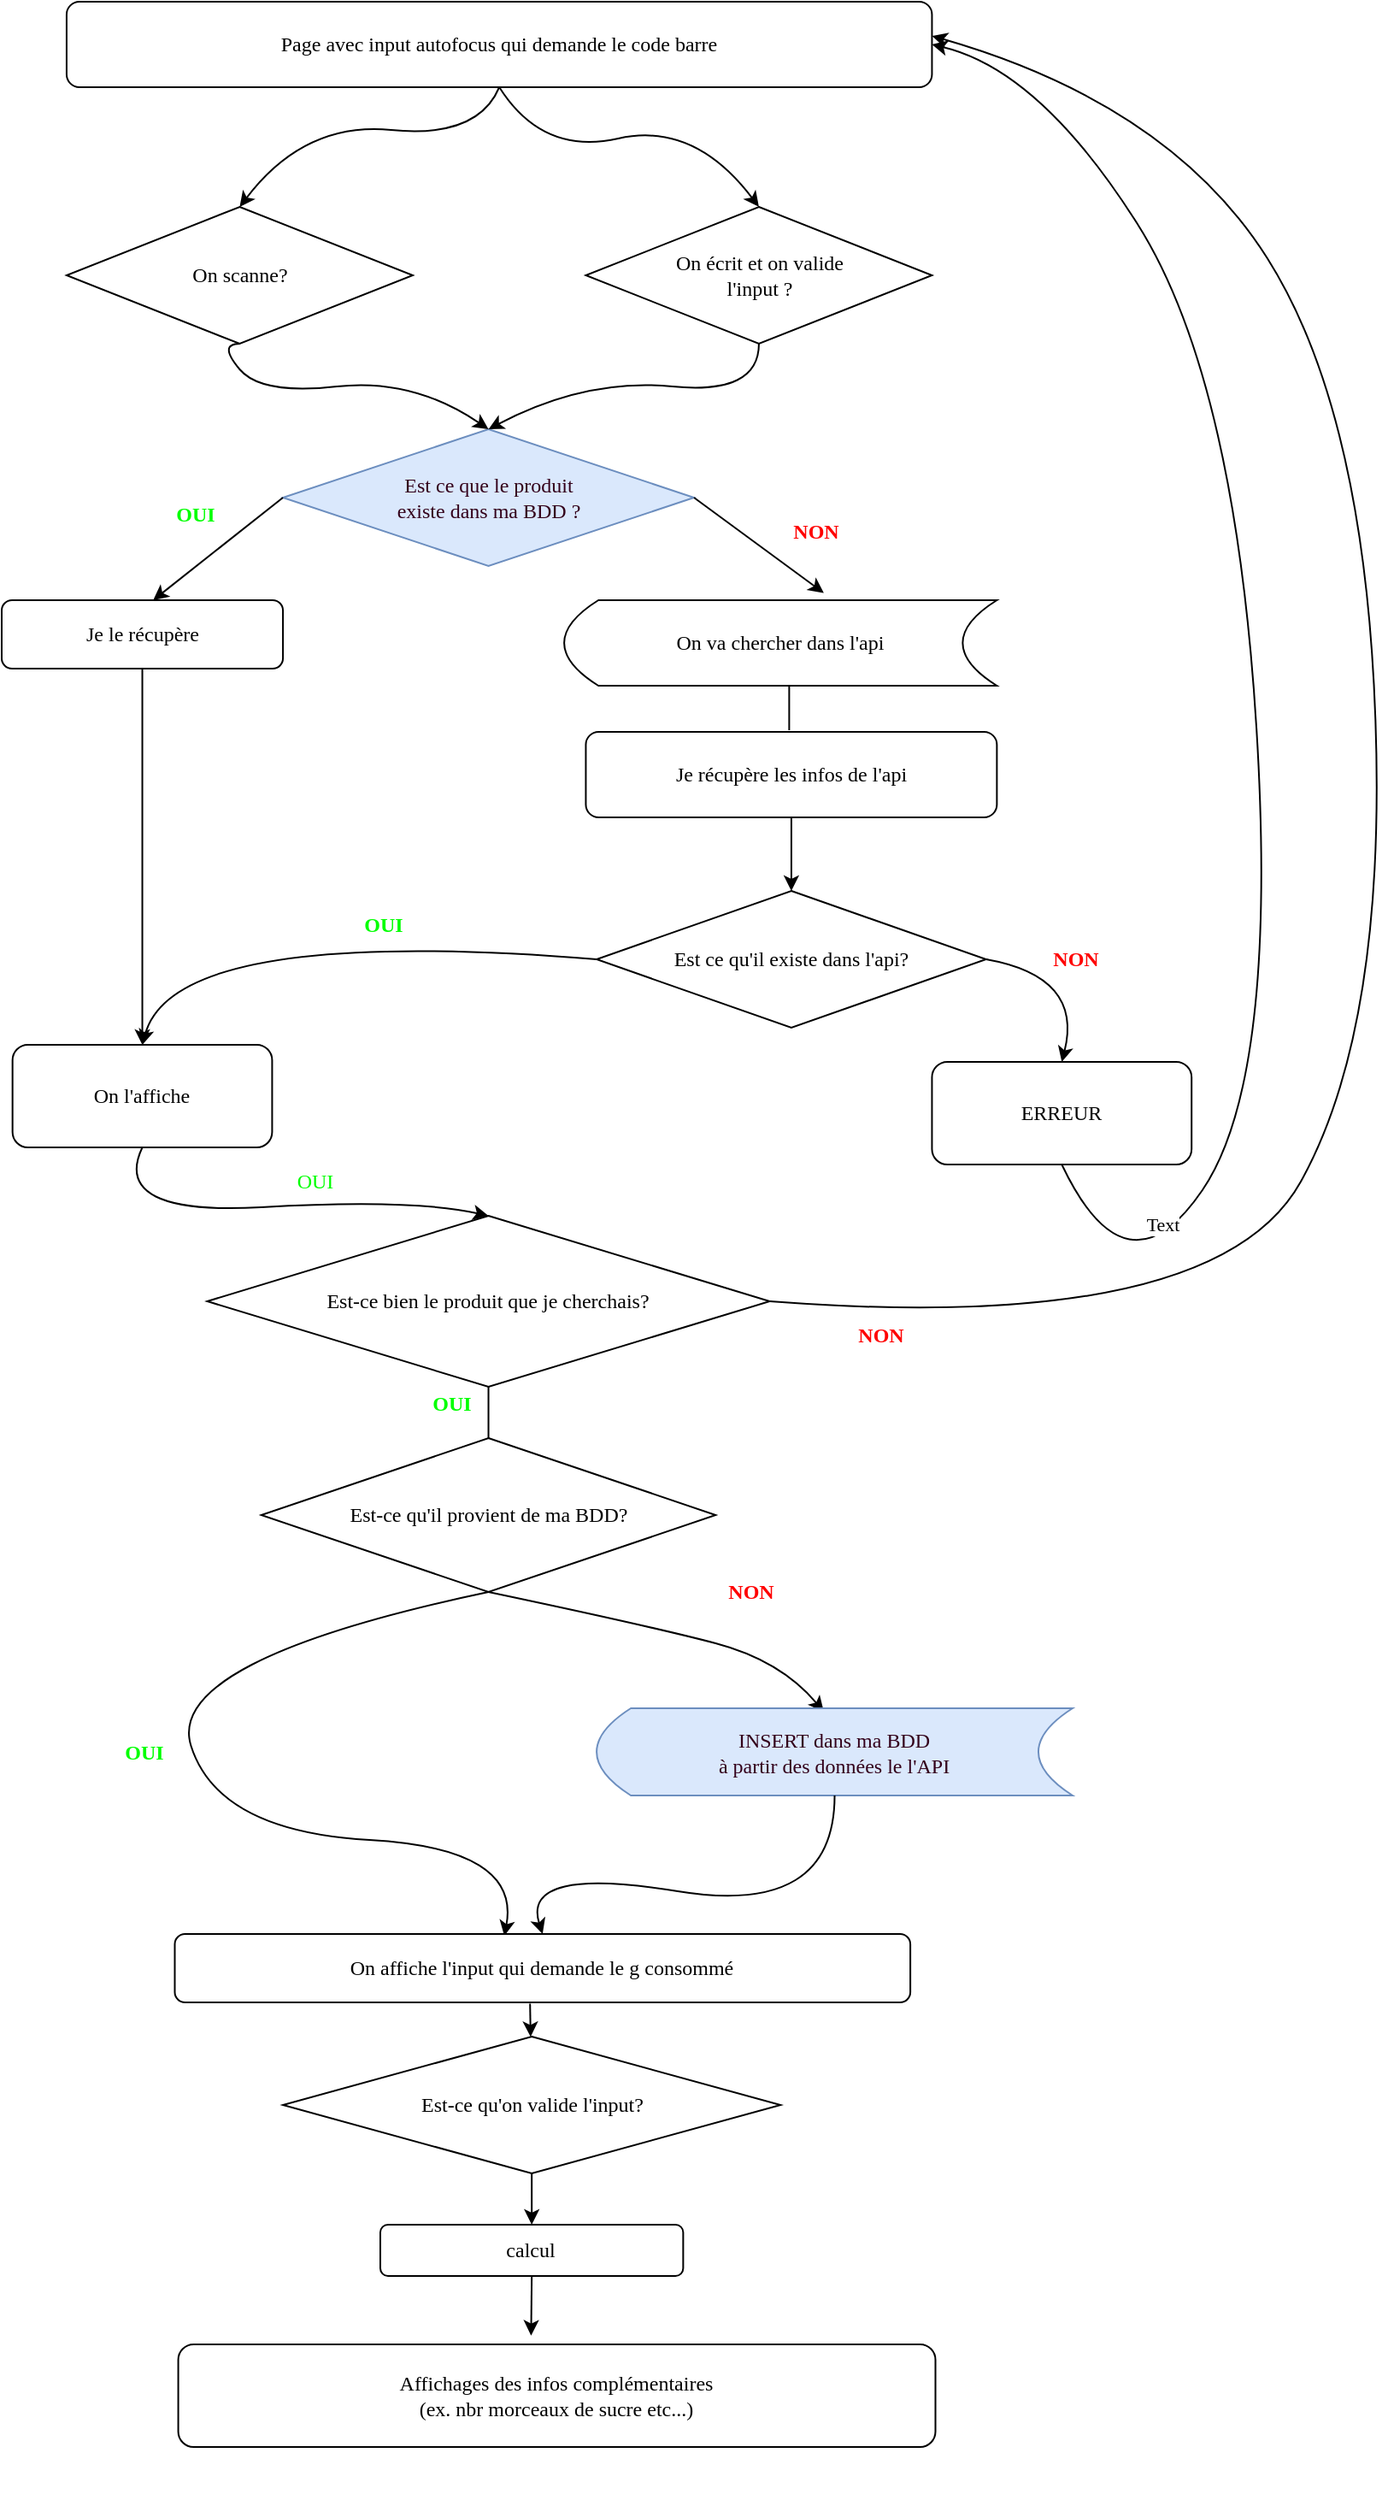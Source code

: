 <mxfile>
    <diagram id="EonVoYQzHnaUagWONWEb" name="Page-1">
        <mxGraphModel dx="777" dy="430" grid="1" gridSize="10" guides="1" tooltips="1" connect="1" arrows="1" fold="1" page="1" pageScale="1" pageWidth="827" pageHeight="1169" math="0" shadow="0">
            <root>
                <mxCell id="0"/>
                <mxCell id="1" parent="0"/>
                <mxCell id="74" value="" style="group;labelBackgroundColor=none;" vertex="1" connectable="0" parent="1">
                    <mxGeometry width="810" height="1460" as="geometry"/>
                </mxCell>
                <mxCell id="46" value="&lt;font color=&quot;#ff0000&quot;&gt;NON&lt;/font&gt;" style="text;html=1;align=center;verticalAlign=middle;resizable=0;points=[];autosize=1;fontFamily=Comic Sans MS;fontStyle=1" vertex="1" parent="74">
                    <mxGeometry x="607.5" y="550" width="40" height="20" as="geometry"/>
                </mxCell>
                <mxCell id="4" value="Page avec input autofocus qui demande le code barre" style="rounded=1;whiteSpace=wrap;html=1;fontFamily=Comic Sans MS;" vertex="1" parent="74">
                    <mxGeometry x="37.969" width="506.25" height="50" as="geometry"/>
                </mxCell>
                <mxCell id="5" value="On scanne?" style="rhombus;whiteSpace=wrap;html=1;fontFamily=Comic Sans MS;" vertex="1" parent="74">
                    <mxGeometry x="37.969" y="120" width="202.5" height="80" as="geometry"/>
                </mxCell>
                <mxCell id="6" value="On écrit et on valide&lt;br&gt;l'input ?" style="rhombus;whiteSpace=wrap;html=1;fontFamily=Comic Sans MS;" vertex="1" parent="74">
                    <mxGeometry x="341.719" y="120" width="202.5" height="80" as="geometry"/>
                </mxCell>
                <mxCell id="14" value="Est ce que le produit&lt;br&gt;existe dans ma BDD ?" style="rhombus;whiteSpace=wrap;html=1;fontFamily=Comic Sans MS;fillColor=#dae8fc;strokeColor=#6c8ebf;fontColor=#33001A;" vertex="1" parent="74">
                    <mxGeometry x="164.531" y="250" width="240.469" height="80" as="geometry"/>
                </mxCell>
                <mxCell id="17" value="On va chercher dans l'api" style="shape=dataStorage;whiteSpace=wrap;html=1;fixedSize=1;fontFamily=Comic Sans MS;" vertex="1" parent="74">
                    <mxGeometry x="329.062" y="350" width="253.125" height="50" as="geometry"/>
                </mxCell>
                <mxCell id="20" value="" style="endArrow=classic;html=1;exitX=1;exitY=0.5;exitDx=0;exitDy=0;entryX=0.6;entryY=-0.084;entryDx=0;entryDy=0;entryPerimeter=0;fontFamily=Comic Sans MS;" edge="1" parent="74" source="14" target="17">
                    <mxGeometry width="63.281" height="50" as="geometry">
                        <mxPoint x="240.469" y="430" as="sourcePoint"/>
                        <mxPoint x="506.25" y="350" as="targetPoint"/>
                    </mxGeometry>
                </mxCell>
                <mxCell id="21" value="Je récupère les infos de l'api" style="rounded=1;whiteSpace=wrap;html=1;fontFamily=Comic Sans MS;" vertex="1" parent="74">
                    <mxGeometry x="341.719" y="427" width="240.469" height="50" as="geometry"/>
                </mxCell>
                <mxCell id="23" value="" style="endArrow=none;html=1;entryX=0.5;entryY=1;entryDx=0;entryDy=0;fontFamily=Comic Sans MS;" edge="1" parent="74">
                    <mxGeometry width="63.281" height="50" as="geometry">
                        <mxPoint x="460.688" y="426" as="sourcePoint"/>
                        <mxPoint x="460.688" y="400" as="targetPoint"/>
                        <Array as="points">
                            <mxPoint x="460.688" y="410"/>
                        </Array>
                    </mxGeometry>
                </mxCell>
                <mxCell id="25" value="" style="curved=1;endArrow=classic;html=1;exitX=0.5;exitY=1;exitDx=0;exitDy=0;entryX=0.5;entryY=0;entryDx=0;entryDy=0;fontFamily=Comic Sans MS;" edge="1" parent="74" source="5" target="14">
                    <mxGeometry width="63.281" height="50" as="geometry">
                        <mxPoint x="234.141" y="230" as="sourcePoint"/>
                        <mxPoint x="297.422" y="180" as="targetPoint"/>
                        <Array as="points">
                            <mxPoint x="126.563" y="200"/>
                            <mxPoint x="151.875" y="230"/>
                            <mxPoint x="240.469" y="220"/>
                        </Array>
                    </mxGeometry>
                </mxCell>
                <mxCell id="27" value="" style="curved=1;endArrow=classic;html=1;exitX=0.5;exitY=1;exitDx=0;exitDy=0;entryX=0.5;entryY=0;entryDx=0;entryDy=0;fontFamily=Comic Sans MS;" edge="1" parent="74" source="6" target="14">
                    <mxGeometry width="63.281" height="50" as="geometry">
                        <mxPoint x="258.188" y="180" as="sourcePoint"/>
                        <mxPoint x="291.094" y="240" as="targetPoint"/>
                        <Array as="points">
                            <mxPoint x="442.969" y="230"/>
                            <mxPoint x="341.719" y="220"/>
                        </Array>
                    </mxGeometry>
                </mxCell>
                <mxCell id="28" value="" style="curved=1;endArrow=classic;html=1;fontFamily=Comic Sans MS;" edge="1" parent="74">
                    <mxGeometry width="63.281" height="50" as="geometry">
                        <mxPoint x="291.094" y="50" as="sourcePoint"/>
                        <mxPoint x="139.219" y="120" as="targetPoint"/>
                        <Array as="points">
                            <mxPoint x="278.438" y="80"/>
                            <mxPoint x="177.188" y="70"/>
                        </Array>
                    </mxGeometry>
                </mxCell>
                <mxCell id="29" value="" style="curved=1;endArrow=classic;html=1;entryX=0.5;entryY=0;entryDx=0;entryDy=0;fontFamily=Comic Sans MS;" edge="1" parent="74" target="6">
                    <mxGeometry width="63.281" height="50" as="geometry">
                        <mxPoint x="291.094" y="50" as="sourcePoint"/>
                        <mxPoint x="455.625" y="120" as="targetPoint"/>
                        <Array as="points">
                            <mxPoint x="316.406" y="90"/>
                            <mxPoint x="405" y="70"/>
                        </Array>
                    </mxGeometry>
                </mxCell>
                <mxCell id="30" value="&lt;font color=&quot;#ff0000&quot;&gt;NON&lt;/font&gt;" style="text;html=1;align=center;verticalAlign=middle;resizable=0;points=[];autosize=1;fontFamily=Comic Sans MS;fontStyle=1" vertex="1" parent="74">
                    <mxGeometry x="455.625" y="300" width="40" height="20" as="geometry"/>
                </mxCell>
                <mxCell id="31" value="" style="endArrow=classic;html=1;exitX=0;exitY=0.5;exitDx=0;exitDy=0;fontFamily=Comic Sans MS;" edge="1" parent="74" source="14">
                    <mxGeometry width="63.281" height="50" as="geometry">
                        <mxPoint x="303.75" y="380" as="sourcePoint"/>
                        <mxPoint x="88.594" y="350" as="targetPoint"/>
                    </mxGeometry>
                </mxCell>
                <mxCell id="32" value="Je le récupère" style="rounded=1;whiteSpace=wrap;html=1;fontFamily=Comic Sans MS;" vertex="1" parent="74">
                    <mxGeometry y="350" width="164.531" height="40" as="geometry"/>
                </mxCell>
                <mxCell id="33" value="" style="endArrow=classic;html=1;exitX=0.5;exitY=1;exitDx=0;exitDy=0;fontFamily=Comic Sans MS;" edge="1" parent="74" source="32" target="34">
                    <mxGeometry width="63.281" height="50" as="geometry">
                        <mxPoint x="303.75" y="480" as="sourcePoint"/>
                        <mxPoint x="82.266" y="530" as="targetPoint"/>
                    </mxGeometry>
                </mxCell>
                <mxCell id="34" value="On l'affiche" style="rounded=1;whiteSpace=wrap;html=1;fontFamily=Comic Sans MS;" vertex="1" parent="74">
                    <mxGeometry x="6.328" y="610" width="151.875" height="60" as="geometry"/>
                </mxCell>
                <mxCell id="36" value="Est ce qu'il existe dans l'api?" style="rhombus;whiteSpace=wrap;html=1;fontFamily=Comic Sans MS;" vertex="1" parent="74">
                    <mxGeometry x="348.047" y="520" width="227.813" height="80" as="geometry"/>
                </mxCell>
                <mxCell id="37" value="" style="endArrow=classic;html=1;exitX=0.5;exitY=1;exitDx=0;exitDy=0;entryX=0.5;entryY=0;entryDx=0;entryDy=0;fontFamily=Comic Sans MS;" edge="1" parent="74" source="21" target="36">
                    <mxGeometry width="63.281" height="50" as="geometry">
                        <mxPoint x="303.75" y="420" as="sourcePoint"/>
                        <mxPoint x="367.031" y="370" as="targetPoint"/>
                    </mxGeometry>
                </mxCell>
                <mxCell id="38" value="" style="curved=1;endArrow=classic;html=1;entryX=1;entryY=0.5;entryDx=0;entryDy=0;exitX=0.5;exitY=1;exitDx=0;exitDy=0;fontFamily=Comic Sans MS;" edge="1" parent="74" source="39" target="4">
                    <mxGeometry width="63.281" height="50" as="geometry">
                        <mxPoint x="607.5" y="680" as="sourcePoint"/>
                        <mxPoint x="696.094" y="20" as="targetPoint"/>
                        <Array as="points">
                            <mxPoint x="658.125" y="760"/>
                            <mxPoint x="746.719" y="630"/>
                            <mxPoint x="721.406" y="220"/>
                            <mxPoint x="607.5" y="40"/>
                        </Array>
                    </mxGeometry>
                </mxCell>
                <mxCell id="41" value="Text" style="edgeLabel;html=1;align=center;verticalAlign=middle;resizable=0;points=[];fontFamily=Comic Sans MS;" vertex="1" connectable="0" parent="38">
                    <mxGeometry x="-0.706" y="9" relative="1" as="geometry">
                        <mxPoint as="offset"/>
                    </mxGeometry>
                </mxCell>
                <mxCell id="39" value="ERREUR" style="rounded=1;whiteSpace=wrap;html=1;fontFamily=Comic Sans MS;" vertex="1" parent="74">
                    <mxGeometry x="544.219" y="620" width="151.875" height="60" as="geometry"/>
                </mxCell>
                <mxCell id="44" value="" style="curved=1;endArrow=classic;html=1;entryX=0.5;entryY=0;entryDx=0;entryDy=0;exitX=1;exitY=0.5;exitDx=0;exitDy=0;fontFamily=Comic Sans MS;" edge="1" parent="74" source="36" target="39">
                    <mxGeometry width="63.281" height="50" as="geometry">
                        <mxPoint x="658.125" y="390" as="sourcePoint"/>
                        <mxPoint x="721.406" y="340" as="targetPoint"/>
                        <Array as="points">
                            <mxPoint x="632.812" y="570"/>
                        </Array>
                    </mxGeometry>
                </mxCell>
                <mxCell id="47" value="" style="curved=1;endArrow=classic;html=1;entryX=0.5;entryY=0;entryDx=0;entryDy=0;exitX=0;exitY=0.5;exitDx=0;exitDy=0;fontFamily=Comic Sans MS;" edge="1" parent="74" source="36" target="34">
                    <mxGeometry width="50" height="50" relative="1" as="geometry">
                        <mxPoint x="658.125" y="650" as="sourcePoint"/>
                        <mxPoint x="721.406" y="600" as="targetPoint"/>
                        <Array as="points">
                            <mxPoint x="101.25" y="540"/>
                        </Array>
                    </mxGeometry>
                </mxCell>
                <mxCell id="48" value="&lt;font color=&quot;#00ff00&quot;&gt;OUI&lt;/font&gt;" style="text;html=1;align=center;verticalAlign=middle;resizable=0;points=[];autosize=1;fontFamily=Comic Sans MS;fontStyle=1" vertex="1" parent="74">
                    <mxGeometry x="202.5" y="530" width="40" height="20" as="geometry"/>
                </mxCell>
                <mxCell id="49" value="Est-ce bien le produit que je cherchais?" style="rhombus;whiteSpace=wrap;html=1;fontFamily=Comic Sans MS;" vertex="1" parent="74">
                    <mxGeometry x="120.23" y="710" width="329.062" height="100" as="geometry"/>
                </mxCell>
                <mxCell id="52" value="" style="curved=1;endArrow=classic;html=1;exitX=0.5;exitY=1;exitDx=0;exitDy=0;entryX=0.5;entryY=0;entryDx=0;entryDy=0;fontFamily=Comic Sans MS;" edge="1" parent="74" source="34" target="49">
                    <mxGeometry width="50" height="50" relative="1" as="geometry">
                        <mxPoint x="253.125" y="674" as="sourcePoint"/>
                        <mxPoint x="316.406" y="624" as="targetPoint"/>
                        <Array as="points">
                            <mxPoint x="63.281" y="710"/>
                            <mxPoint x="240.469" y="700"/>
                        </Array>
                    </mxGeometry>
                </mxCell>
                <mxCell id="53" value="" style="curved=1;endArrow=classic;html=1;exitX=1;exitY=0.5;exitDx=0;exitDy=0;fontFamily=Comic Sans MS;labelBorderColor=#FFCCE6;" edge="1" parent="74" source="49">
                    <mxGeometry width="50" height="50" relative="1" as="geometry">
                        <mxPoint x="253.125" y="770" as="sourcePoint"/>
                        <mxPoint x="544.219" y="20" as="targetPoint"/>
                        <Array as="points">
                            <mxPoint x="710" y="780"/>
                            <mxPoint x="810" y="600"/>
                            <mxPoint x="797.344" y="240"/>
                            <mxPoint x="683.438" y="60"/>
                        </Array>
                    </mxGeometry>
                </mxCell>
                <mxCell id="54" value="&lt;font color=&quot;#ff0000&quot;&gt;NON&lt;/font&gt;" style="text;html=1;align=center;verticalAlign=middle;resizable=0;points=[];autosize=1;fontFamily=Comic Sans MS;fontStyle=1" vertex="1" parent="74">
                    <mxGeometry x="493.594" y="770" width="40" height="20" as="geometry"/>
                </mxCell>
                <mxCell id="56" value="Est-ce qu'il provient de ma BDD?" style="rhombus;whiteSpace=wrap;html=1;fontFamily=Comic Sans MS;" vertex="1" parent="74">
                    <mxGeometry x="151.871" y="840" width="265.781" height="90" as="geometry"/>
                </mxCell>
                <mxCell id="57" value="" style="endArrow=none;html=1;exitX=0.5;exitY=0;exitDx=0;exitDy=0;entryX=0.5;entryY=1;entryDx=0;entryDy=0;fontFamily=Comic Sans MS;" edge="1" parent="74" source="56" target="49">
                    <mxGeometry width="50" height="50" relative="1" as="geometry">
                        <mxPoint x="392.344" y="830" as="sourcePoint"/>
                        <mxPoint x="455.625" y="780" as="targetPoint"/>
                    </mxGeometry>
                </mxCell>
                <mxCell id="60" value="" style="curved=1;endArrow=classic;html=1;exitX=0.5;exitY=1;exitDx=0;exitDy=0;entryX=0.448;entryY=0.028;entryDx=0;entryDy=0;entryPerimeter=0;fontFamily=Comic Sans MS;" edge="1" parent="74" source="56" target="65">
                    <mxGeometry width="50" height="50" relative="1" as="geometry">
                        <mxPoint x="94.922" y="1020" as="sourcePoint"/>
                        <mxPoint x="37.969" y="1100" as="targetPoint"/>
                        <Array as="points">
                            <mxPoint x="94.922" y="970"/>
                            <mxPoint x="126.563" y="1070"/>
                            <mxPoint x="303.75" y="1080"/>
                        </Array>
                    </mxGeometry>
                </mxCell>
                <mxCell id="62" value="" style="curved=1;endArrow=classic;html=1;exitX=0.5;exitY=1;exitDx=0;exitDy=0;fontFamily=Comic Sans MS;" edge="1" parent="74" source="56">
                    <mxGeometry width="50" height="50" relative="1" as="geometry">
                        <mxPoint x="417.656" y="1010" as="sourcePoint"/>
                        <mxPoint x="480.938" y="1000" as="targetPoint"/>
                        <Array as="points">
                            <mxPoint x="379.688" y="950"/>
                            <mxPoint x="455.625" y="970"/>
                        </Array>
                    </mxGeometry>
                </mxCell>
                <mxCell id="63" value="&lt;font color=&quot;#ff0000&quot;&gt;NON&lt;/font&gt;" style="text;html=1;align=center;verticalAlign=middle;resizable=0;points=[];autosize=1;fontFamily=Comic Sans MS;fontStyle=1" vertex="1" parent="74">
                    <mxGeometry x="417.656" y="920" width="40" height="20" as="geometry"/>
                </mxCell>
                <mxCell id="64" value="INSERT dans ma BDD&lt;br&gt;à partir des données le l'API" style="shape=dataStorage;whiteSpace=wrap;html=1;fixedSize=1;fontFamily=Comic Sans MS;fillColor=#dae8fc;strokeColor=#6c8ebf;fontColor=#33001A;" vertex="1" parent="74">
                    <mxGeometry x="348.047" y="998" width="278.438" height="51" as="geometry"/>
                </mxCell>
                <mxCell id="65" value="On affiche l'input qui demande le g consommé" style="rounded=1;whiteSpace=wrap;html=1;fontFamily=Comic Sans MS;" vertex="1" parent="74">
                    <mxGeometry x="101.25" y="1130" width="430.312" height="40" as="geometry"/>
                </mxCell>
                <mxCell id="66" value="calcul" style="rounded=1;whiteSpace=wrap;html=1;fontFamily=Comic Sans MS;" vertex="1" parent="74">
                    <mxGeometry x="221.484" y="1300" width="177.188" height="30" as="geometry"/>
                </mxCell>
                <mxCell id="67" value="Est-ce qu'on valide l'input?" style="rhombus;whiteSpace=wrap;html=1;fontFamily=Comic Sans MS;" vertex="1" parent="74">
                    <mxGeometry x="164.533" y="1190" width="291.094" height="80" as="geometry"/>
                </mxCell>
                <mxCell id="68" value="Affichages des infos complémentaires&lt;br&gt;(ex. nbr morceaux de sucre etc...)" style="rounded=1;whiteSpace=wrap;html=1;fontFamily=Comic Sans MS;" vertex="1" parent="74">
                    <mxGeometry x="103.28" y="1370" width="442.969" height="60" as="geometry"/>
                </mxCell>
                <mxCell id="69" value="" style="endArrow=classic;html=1;exitX=0.5;exitY=1;exitDx=0;exitDy=0;entryX=0.466;entryY=-0.086;entryDx=0;entryDy=0;entryPerimeter=0;fontFamily=Comic Sans MS;" edge="1" parent="74" source="66" target="68">
                    <mxGeometry width="50" height="50" relative="1" as="geometry">
                        <mxPoint x="417.656" y="1400" as="sourcePoint"/>
                        <mxPoint x="480.938" y="1350" as="targetPoint"/>
                    </mxGeometry>
                </mxCell>
                <mxCell id="70" value="" style="endArrow=classic;html=1;exitX=0.5;exitY=1;exitDx=0;exitDy=0;fontFamily=Comic Sans MS;" edge="1" parent="74" source="67" target="66">
                    <mxGeometry width="50" height="50" relative="1" as="geometry">
                        <mxPoint x="417.656" y="1400" as="sourcePoint"/>
                        <mxPoint x="480.938" y="1350" as="targetPoint"/>
                    </mxGeometry>
                </mxCell>
                <mxCell id="71" value="" style="curved=1;endArrow=classic;html=1;exitX=0.5;exitY=1;exitDx=0;exitDy=0;entryX=0.5;entryY=0;entryDx=0;entryDy=0;fontFamily=Comic Sans MS;" edge="1" parent="74" source="64" target="65">
                    <mxGeometry width="50" height="50" relative="1" as="geometry">
                        <mxPoint x="474.609" y="1260" as="sourcePoint"/>
                        <mxPoint x="303.75" y="1120" as="targetPoint"/>
                        <Array as="points">
                            <mxPoint x="487.266" y="1120"/>
                            <mxPoint x="303.75" y="1090"/>
                        </Array>
                    </mxGeometry>
                </mxCell>
                <mxCell id="77" value="" style="endArrow=classic;html=1;fontFamily=Comic Sans MS;exitX=0.483;exitY=1.018;exitDx=0;exitDy=0;exitPerimeter=0;" edge="1" parent="74" source="65" target="67">
                    <mxGeometry width="50" height="50" relative="1" as="geometry">
                        <mxPoint x="340" y="1219" as="sourcePoint"/>
                        <mxPoint x="390" y="1169" as="targetPoint"/>
                    </mxGeometry>
                </mxCell>
                <mxCell id="78" value="&lt;span style=&quot;color: rgb(0 , 255 , 0)&quot;&gt;OUI&lt;/span&gt;" style="text;html=1;align=center;verticalAlign=middle;resizable=0;points=[];autosize=1;fontFamily=Comic Sans MS;fontStyle=1" vertex="1" parent="74">
                    <mxGeometry x="93" y="290" width="40" height="20" as="geometry"/>
                </mxCell>
                <mxCell id="175" value="&lt;font color=&quot;#00ff00&quot;&gt;OUI&lt;/font&gt;" style="text;html=1;align=center;verticalAlign=middle;resizable=0;points=[];autosize=1;fontFamily=Comic Sans MS;" vertex="1" parent="74">
                    <mxGeometry x="162.5" y="680" width="40" height="20" as="geometry"/>
                </mxCell>
                <mxCell id="174" value="&lt;font color=&quot;#00ff00&quot;&gt;OUI&lt;/font&gt;" style="text;html=1;align=center;verticalAlign=middle;resizable=0;points=[];autosize=1;fontFamily=Comic Sans MS;fontStyle=1" vertex="1" parent="74">
                    <mxGeometry x="63.28" y="1013.5" width="40" height="20" as="geometry"/>
                </mxCell>
                <mxCell id="173" value="&lt;font color=&quot;#00ff00&quot;&gt;OUI&lt;/font&gt;" style="text;html=1;align=center;verticalAlign=middle;resizable=0;points=[];autosize=1;fontFamily=Comic Sans MS;fontStyle=1" vertex="1" parent="74">
                    <mxGeometry x="242.5" y="810" width="40" height="20" as="geometry"/>
                </mxCell>
            </root>
        </mxGraphModel>
    </diagram>
</mxfile>